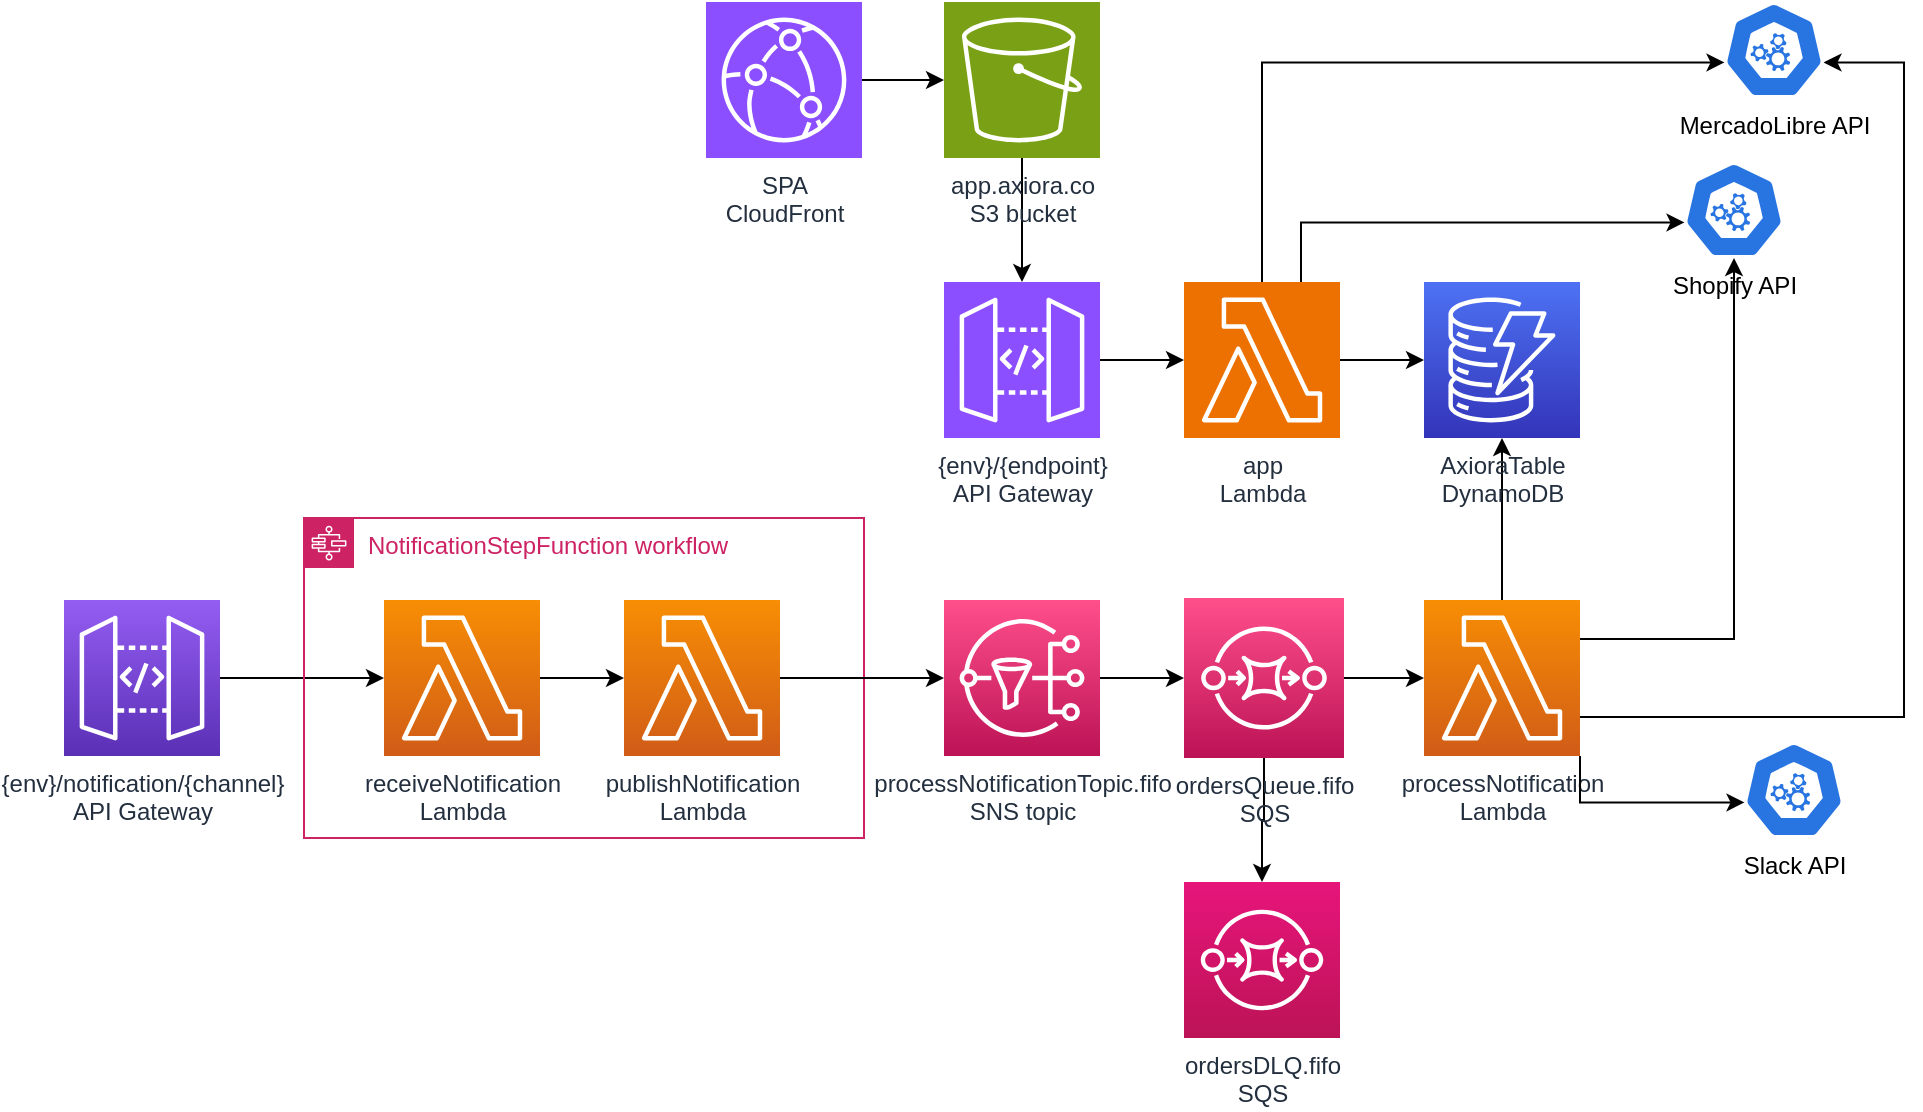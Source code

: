<mxfile version="26.1.0">
  <diagram id="Ht1M8jgEwFfnCIfOTk4-" name="Page-1">
    <mxGraphModel dx="1090" dy="869" grid="1" gridSize="10" guides="1" tooltips="1" connect="1" arrows="1" fold="1" page="1" pageScale="1" pageWidth="1169" pageHeight="827" math="0" shadow="0">
      <root>
        <mxCell id="0" />
        <mxCell id="1" parent="0" />
        <mxCell id="V4btA8cFToWMoUm8rxuT-4" style="edgeStyle=orthogonalEdgeStyle;rounded=0;orthogonalLoop=1;jettySize=auto;html=1;" parent="1" source="V4btA8cFToWMoUm8rxuT-1" edge="1">
          <mxGeometry relative="1" as="geometry">
            <mxPoint x="280" y="478" as="targetPoint" />
          </mxGeometry>
        </mxCell>
        <mxCell id="V4btA8cFToWMoUm8rxuT-1" value="{env}/notification/{channel}&lt;br&gt;API Gateway" style="sketch=0;points=[[0,0,0],[0.25,0,0],[0.5,0,0],[0.75,0,0],[1,0,0],[0,1,0],[0.25,1,0],[0.5,1,0],[0.75,1,0],[1,1,0],[0,0.25,0],[0,0.5,0],[0,0.75,0],[1,0.25,0],[1,0.5,0],[1,0.75,0]];outlineConnect=0;fontColor=#232F3E;gradientColor=#945DF2;gradientDirection=north;fillColor=#5A30B5;strokeColor=#ffffff;dashed=0;verticalLabelPosition=bottom;verticalAlign=top;align=center;html=1;fontSize=12;fontStyle=0;aspect=fixed;shape=mxgraph.aws4.resourceIcon;resIcon=mxgraph.aws4.api_gateway;" parent="1" vertex="1">
          <mxGeometry x="120" y="439" width="78" height="78" as="geometry" />
        </mxCell>
        <mxCell id="V4btA8cFToWMoUm8rxuT-8" value="" style="edgeStyle=orthogonalEdgeStyle;rounded=0;orthogonalLoop=1;jettySize=auto;html=1;" parent="1" source="V4btA8cFToWMoUm8rxuT-5" target="V4btA8cFToWMoUm8rxuT-7" edge="1">
          <mxGeometry relative="1" as="geometry" />
        </mxCell>
        <mxCell id="V4btA8cFToWMoUm8rxuT-5" value="processNotificationTopic.fifo&lt;br&gt;SNS topic" style="sketch=0;points=[[0,0,0],[0.25,0,0],[0.5,0,0],[0.75,0,0],[1,0,0],[0,1,0],[0.25,1,0],[0.5,1,0],[0.75,1,0],[1,1,0],[0,0.25,0],[0,0.5,0],[0,0.75,0],[1,0.25,0],[1,0.5,0],[1,0.75,0]];outlineConnect=0;fontColor=#232F3E;gradientColor=#FF4F8B;gradientDirection=north;fillColor=#BC1356;strokeColor=#ffffff;dashed=0;verticalLabelPosition=bottom;verticalAlign=top;align=center;html=1;fontSize=12;fontStyle=0;aspect=fixed;shape=mxgraph.aws4.resourceIcon;resIcon=mxgraph.aws4.sns;" parent="1" vertex="1">
          <mxGeometry x="560" y="439" width="78" height="78" as="geometry" />
        </mxCell>
        <mxCell id="V4btA8cFToWMoUm8rxuT-11" value="" style="edgeStyle=orthogonalEdgeStyle;rounded=0;orthogonalLoop=1;jettySize=auto;html=1;" parent="1" source="V4btA8cFToWMoUm8rxuT-7" target="V4btA8cFToWMoUm8rxuT-10" edge="1">
          <mxGeometry relative="1" as="geometry" />
        </mxCell>
        <mxCell id="0M3Tpb144JCgM8JZPTpl-11" value="" style="edgeStyle=orthogonalEdgeStyle;rounded=0;orthogonalLoop=1;jettySize=auto;html=1;" parent="1" source="V4btA8cFToWMoUm8rxuT-7" target="0M3Tpb144JCgM8JZPTpl-10" edge="1">
          <mxGeometry relative="1" as="geometry" />
        </mxCell>
        <mxCell id="V4btA8cFToWMoUm8rxuT-7" value="ordersQueue.fifo&lt;br&gt;SQS" style="sketch=0;points=[[0,0,0],[0.25,0,0],[0.5,0,0],[0.75,0,0],[1,0,0],[0,1,0],[0.25,1,0],[0.5,1,0],[0.75,1,0],[1,1,0],[0,0.25,0],[0,0.5,0],[0,0.75,0],[1,0.25,0],[1,0.5,0],[1,0.75,0]];outlineConnect=0;fontColor=#232F3E;gradientColor=#FF4F8B;gradientDirection=north;fillColor=#BC1356;strokeColor=#ffffff;dashed=0;verticalLabelPosition=bottom;verticalAlign=top;align=center;html=1;fontSize=12;fontStyle=0;aspect=fixed;shape=mxgraph.aws4.resourceIcon;resIcon=mxgraph.aws4.sqs;" parent="1" vertex="1">
          <mxGeometry x="680" y="438" width="80" height="80" as="geometry" />
        </mxCell>
        <mxCell id="V4btA8cFToWMoUm8rxuT-17" value="" style="edgeStyle=orthogonalEdgeStyle;rounded=0;orthogonalLoop=1;jettySize=auto;html=1;" parent="1" source="V4btA8cFToWMoUm8rxuT-10" target="V4btA8cFToWMoUm8rxuT-15" edge="1">
          <mxGeometry relative="1" as="geometry" />
        </mxCell>
        <mxCell id="0M3Tpb144JCgM8JZPTpl-27" value="" style="edgeStyle=orthogonalEdgeStyle;rounded=0;orthogonalLoop=1;jettySize=auto;html=1;entryX=0.995;entryY=0.63;entryDx=0;entryDy=0;entryPerimeter=0;exitX=1;exitY=0.75;exitDx=0;exitDy=0;exitPerimeter=0;" parent="1" source="V4btA8cFToWMoUm8rxuT-10" target="0M3Tpb144JCgM8JZPTpl-19" edge="1">
          <mxGeometry relative="1" as="geometry">
            <mxPoint x="980" y="470" as="sourcePoint" />
            <Array as="points">
              <mxPoint x="1040" y="498" />
              <mxPoint x="1040" y="170" />
            </Array>
          </mxGeometry>
        </mxCell>
        <mxCell id="V4btA8cFToWMoUm8rxuT-10" value="processNotification&lt;br&gt;Lambda" style="sketch=0;points=[[0,0,0],[0.25,0,0],[0.5,0,0],[0.75,0,0],[1,0,0],[0,1,0],[0.25,1,0],[0.5,1,0],[0.75,1,0],[1,1,0],[0,0.25,0],[0,0.5,0],[0,0.75,0],[1,0.25,0],[1,0.5,0],[1,0.75,0]];outlineConnect=0;fontColor=#232F3E;gradientColor=#F78E04;gradientDirection=north;fillColor=#D05C17;strokeColor=#ffffff;dashed=0;verticalLabelPosition=bottom;verticalAlign=top;align=center;html=1;fontSize=12;fontStyle=0;aspect=fixed;shape=mxgraph.aws4.resourceIcon;resIcon=mxgraph.aws4.lambda;" parent="1" vertex="1">
          <mxGeometry x="800" y="439" width="78" height="78" as="geometry" />
        </mxCell>
        <mxCell id="V4btA8cFToWMoUm8rxuT-15" value="AxioraTable&lt;br&gt;DynamoDB&lt;br&gt;" style="sketch=0;points=[[0,0,0],[0.25,0,0],[0.5,0,0],[0.75,0,0],[1,0,0],[0,1,0],[0.25,1,0],[0.5,1,0],[0.75,1,0],[1,1,0],[0,0.25,0],[0,0.5,0],[0,0.75,0],[1,0.25,0],[1,0.5,0],[1,0.75,0]];outlineConnect=0;fontColor=#232F3E;gradientColor=#4D72F3;gradientDirection=north;fillColor=#3334B9;strokeColor=#ffffff;dashed=0;verticalLabelPosition=bottom;verticalAlign=top;align=center;html=1;fontSize=12;fontStyle=0;aspect=fixed;shape=mxgraph.aws4.resourceIcon;resIcon=mxgraph.aws4.dynamodb;" parent="1" vertex="1">
          <mxGeometry x="800" y="280" width="78" height="78" as="geometry" />
        </mxCell>
        <mxCell id="0M3Tpb144JCgM8JZPTpl-1" value="NotificationStepFunction&amp;nbsp;workflow" style="points=[[0,0],[0.25,0],[0.5,0],[0.75,0],[1,0],[1,0.25],[1,0.5],[1,0.75],[1,1],[0.75,1],[0.5,1],[0.25,1],[0,1],[0,0.75],[0,0.5],[0,0.25]];outlineConnect=0;gradientColor=none;html=1;whiteSpace=wrap;fontSize=12;fontStyle=0;container=1;pointerEvents=0;collapsible=0;recursiveResize=0;shape=mxgraph.aws4.group;grIcon=mxgraph.aws4.group_aws_step_functions_workflow;strokeColor=#CD2264;fillColor=none;verticalAlign=top;align=left;spacingLeft=30;fontColor=#CD2264;dashed=0;" parent="1" vertex="1">
          <mxGeometry x="240" y="398" width="280" height="160" as="geometry" />
        </mxCell>
        <mxCell id="0M3Tpb144JCgM8JZPTpl-7" value="" style="edgeStyle=orthogonalEdgeStyle;rounded=0;orthogonalLoop=1;jettySize=auto;html=1;" parent="0M3Tpb144JCgM8JZPTpl-1" source="0M3Tpb144JCgM8JZPTpl-2" target="0M3Tpb144JCgM8JZPTpl-4" edge="1">
          <mxGeometry relative="1" as="geometry" />
        </mxCell>
        <mxCell id="0M3Tpb144JCgM8JZPTpl-2" value="receiveNotification&lt;br&gt;Lambda" style="sketch=0;points=[[0,0,0],[0.25,0,0],[0.5,0,0],[0.75,0,0],[1,0,0],[0,1,0],[0.25,1,0],[0.5,1,0],[0.75,1,0],[1,1,0],[0,0.25,0],[0,0.5,0],[0,0.75,0],[1,0.25,0],[1,0.5,0],[1,0.75,0]];outlineConnect=0;fontColor=#232F3E;gradientColor=#F78E04;gradientDirection=north;fillColor=#D05C17;strokeColor=#ffffff;dashed=0;verticalLabelPosition=bottom;verticalAlign=top;align=center;html=1;fontSize=12;fontStyle=0;aspect=fixed;shape=mxgraph.aws4.resourceIcon;resIcon=mxgraph.aws4.lambda;" parent="0M3Tpb144JCgM8JZPTpl-1" vertex="1">
          <mxGeometry x="40" y="41" width="78" height="78" as="geometry" />
        </mxCell>
        <mxCell id="0M3Tpb144JCgM8JZPTpl-4" value="publishNotification&lt;br&gt;Lambda" style="sketch=0;points=[[0,0,0],[0.25,0,0],[0.5,0,0],[0.75,0,0],[1,0,0],[0,1,0],[0.25,1,0],[0.5,1,0],[0.75,1,0],[1,1,0],[0,0.25,0],[0,0.5,0],[0,0.75,0],[1,0.25,0],[1,0.5,0],[1,0.75,0]];outlineConnect=0;fontColor=#232F3E;gradientColor=#F78E04;gradientDirection=north;fillColor=#D05C17;strokeColor=#ffffff;dashed=0;verticalLabelPosition=bottom;verticalAlign=top;align=center;html=1;fontSize=12;fontStyle=0;aspect=fixed;shape=mxgraph.aws4.resourceIcon;resIcon=mxgraph.aws4.lambda;" parent="0M3Tpb144JCgM8JZPTpl-1" vertex="1">
          <mxGeometry x="160" y="41" width="78" height="78" as="geometry" />
        </mxCell>
        <mxCell id="0M3Tpb144JCgM8JZPTpl-9" value="" style="edgeStyle=orthogonalEdgeStyle;rounded=0;orthogonalLoop=1;jettySize=auto;html=1;" parent="1" source="0M3Tpb144JCgM8JZPTpl-4" target="V4btA8cFToWMoUm8rxuT-5" edge="1">
          <mxGeometry relative="1" as="geometry" />
        </mxCell>
        <mxCell id="0M3Tpb144JCgM8JZPTpl-10" value="ordersDLQ.fifo&lt;br&gt;SQS" style="sketch=0;points=[[0,0,0],[0.25,0,0],[0.5,0,0],[0.75,0,0],[1,0,0],[0,1,0],[0.25,1,0],[0.5,1,0],[0.75,1,0],[1,1,0],[0,0.25,0],[0,0.5,0],[0,0.75,0],[1,0.25,0],[1,0.5,0],[1,0.75,0]];outlineConnect=0;fontColor=#232F3E;fillColor=#BC1356;strokeColor=#ffffff;dashed=0;verticalLabelPosition=bottom;verticalAlign=top;align=center;html=1;fontSize=12;fontStyle=0;aspect=fixed;shape=mxgraph.aws4.resourceIcon;resIcon=mxgraph.aws4.sqs;gradientColor=#E7157B;gradientDirection=north;" parent="1" vertex="1">
          <mxGeometry x="680" y="580" width="78" height="78" as="geometry" />
        </mxCell>
        <mxCell id="0M3Tpb144JCgM8JZPTpl-19" value="MercadoLibre API" style="aspect=fixed;sketch=0;html=1;dashed=0;whitespace=wrap;verticalLabelPosition=bottom;verticalAlign=top;fillColor=#2875E2;strokeColor=#ffffff;points=[[0.005,0.63,0],[0.1,0.2,0],[0.9,0.2,0],[0.5,0,0],[0.995,0.63,0],[0.72,0.99,0],[0.5,1,0],[0.28,0.99,0]];shape=mxgraph.kubernetes.icon2;prIcon=api" parent="1" vertex="1">
          <mxGeometry x="950" y="140" width="50" height="48" as="geometry" />
        </mxCell>
        <mxCell id="0M3Tpb144JCgM8JZPTpl-20" value="Shopify API" style="aspect=fixed;sketch=0;html=1;dashed=0;whitespace=wrap;verticalLabelPosition=bottom;verticalAlign=top;fillColor=#2875E2;strokeColor=#ffffff;points=[[0.005,0.63,0],[0.1,0.2,0],[0.9,0.2,0],[0.5,0,0],[0.995,0.63,0],[0.72,0.99,0],[0.5,1,0],[0.28,0.99,0]];shape=mxgraph.kubernetes.icon2;prIcon=api" parent="1" vertex="1">
          <mxGeometry x="930" y="220" width="50" height="48" as="geometry" />
        </mxCell>
        <mxCell id="0M3Tpb144JCgM8JZPTpl-24" value="Slack API" style="aspect=fixed;sketch=0;html=1;dashed=0;whitespace=wrap;verticalLabelPosition=bottom;verticalAlign=top;fillColor=#2875E2;strokeColor=#ffffff;points=[[0.005,0.63,0],[0.1,0.2,0],[0.9,0.2,0],[0.5,0,0],[0.995,0.63,0],[0.72,0.99,0],[0.5,1,0],[0.28,0.99,0]];shape=mxgraph.kubernetes.icon2;prIcon=api" parent="1" vertex="1">
          <mxGeometry x="960" y="510" width="50" height="48" as="geometry" />
        </mxCell>
        <mxCell id="0M3Tpb144JCgM8JZPTpl-36" value="" style="edgeStyle=orthogonalEdgeStyle;rounded=0;orthogonalLoop=1;jettySize=auto;html=1;" parent="1" edge="1">
          <mxGeometry relative="1" as="geometry">
            <mxPoint x="680" y="318.0" as="targetPoint" />
          </mxGeometry>
        </mxCell>
        <mxCell id="0M3Tpb144JCgM8JZPTpl-34" value="" style="edgeStyle=orthogonalEdgeStyle;rounded=0;orthogonalLoop=1;jettySize=auto;html=1;" parent="1" edge="1">
          <mxGeometry relative="1" as="geometry">
            <mxPoint x="599" y="280" as="targetPoint" />
          </mxGeometry>
        </mxCell>
        <mxCell id="0M3Tpb144JCgM8JZPTpl-39" value="" style="edgeStyle=orthogonalEdgeStyle;rounded=0;orthogonalLoop=1;jettySize=auto;html=1;" parent="1" edge="1">
          <mxGeometry relative="1" as="geometry">
            <mxPoint x="560" y="179.0" as="targetPoint" />
          </mxGeometry>
        </mxCell>
        <mxCell id="0M3Tpb144JCgM8JZPTpl-43" style="edgeStyle=orthogonalEdgeStyle;rounded=0;orthogonalLoop=1;jettySize=auto;html=1;exitX=1;exitY=0.25;exitDx=0;exitDy=0;exitPerimeter=0;entryX=0.5;entryY=1;entryDx=0;entryDy=0;entryPerimeter=0;" parent="1" source="V4btA8cFToWMoUm8rxuT-10" target="0M3Tpb144JCgM8JZPTpl-20" edge="1">
          <mxGeometry relative="1" as="geometry" />
        </mxCell>
        <mxCell id="0M3Tpb144JCgM8JZPTpl-44" style="edgeStyle=orthogonalEdgeStyle;rounded=0;orthogonalLoop=1;jettySize=auto;html=1;exitX=1;exitY=1;exitDx=0;exitDy=0;exitPerimeter=0;entryX=0.005;entryY=0.63;entryDx=0;entryDy=0;entryPerimeter=0;" parent="1" source="V4btA8cFToWMoUm8rxuT-10" target="0M3Tpb144JCgM8JZPTpl-24" edge="1">
          <mxGeometry relative="1" as="geometry">
            <Array as="points">
              <mxPoint x="878" y="540" />
            </Array>
          </mxGeometry>
        </mxCell>
        <mxCell id="iTGe1LoehAC88isJKnTb-11" value="" style="edgeStyle=orthogonalEdgeStyle;rounded=0;orthogonalLoop=1;jettySize=auto;html=1;" edge="1" parent="1" source="iTGe1LoehAC88isJKnTb-9" target="iTGe1LoehAC88isJKnTb-10">
          <mxGeometry relative="1" as="geometry" />
        </mxCell>
        <mxCell id="iTGe1LoehAC88isJKnTb-9" value="SPA&lt;div&gt;CloudFront&lt;/div&gt;" style="sketch=0;points=[[0,0,0],[0.25,0,0],[0.5,0,0],[0.75,0,0],[1,0,0],[0,1,0],[0.25,1,0],[0.5,1,0],[0.75,1,0],[1,1,0],[0,0.25,0],[0,0.5,0],[0,0.75,0],[1,0.25,0],[1,0.5,0],[1,0.75,0]];outlineConnect=0;fontColor=#232F3E;fillColor=#8C4FFF;strokeColor=#ffffff;dashed=0;verticalLabelPosition=bottom;verticalAlign=top;align=center;html=1;fontSize=12;fontStyle=0;aspect=fixed;shape=mxgraph.aws4.resourceIcon;resIcon=mxgraph.aws4.cloudfront;" vertex="1" parent="1">
          <mxGeometry x="441" y="140" width="78" height="78" as="geometry" />
        </mxCell>
        <mxCell id="iTGe1LoehAC88isJKnTb-23" value="" style="edgeStyle=orthogonalEdgeStyle;rounded=0;orthogonalLoop=1;jettySize=auto;html=1;" edge="1" parent="1" source="iTGe1LoehAC88isJKnTb-10" target="iTGe1LoehAC88isJKnTb-19">
          <mxGeometry relative="1" as="geometry" />
        </mxCell>
        <mxCell id="iTGe1LoehAC88isJKnTb-10" value="app.axiora.co&lt;div&gt;S3 bucket&lt;/div&gt;" style="sketch=0;points=[[0,0,0],[0.25,0,0],[0.5,0,0],[0.75,0,0],[1,0,0],[0,1,0],[0.25,1,0],[0.5,1,0],[0.75,1,0],[1,1,0],[0,0.25,0],[0,0.5,0],[0,0.75,0],[1,0.25,0],[1,0.5,0],[1,0.75,0]];outlineConnect=0;fontColor=#232F3E;fillColor=#7AA116;strokeColor=#ffffff;dashed=0;verticalLabelPosition=bottom;verticalAlign=top;align=center;html=1;fontSize=12;fontStyle=0;aspect=fixed;shape=mxgraph.aws4.resourceIcon;resIcon=mxgraph.aws4.s3;" vertex="1" parent="1">
          <mxGeometry x="560" y="140" width="78" height="78" as="geometry" />
        </mxCell>
        <mxCell id="iTGe1LoehAC88isJKnTb-19" value="{env}/{endpoint}&lt;div&gt;API Gateway&lt;/div&gt;" style="sketch=0;points=[[0,0,0],[0.25,0,0],[0.5,0,0],[0.75,0,0],[1,0,0],[0,1,0],[0.25,1,0],[0.5,1,0],[0.75,1,0],[1,1,0],[0,0.25,0],[0,0.5,0],[0,0.75,0],[1,0.25,0],[1,0.5,0],[1,0.75,0]];outlineConnect=0;fontColor=#232F3E;fillColor=#8C4FFF;strokeColor=#ffffff;dashed=0;verticalLabelPosition=bottom;verticalAlign=top;align=center;html=1;fontSize=12;fontStyle=0;aspect=fixed;shape=mxgraph.aws4.resourceIcon;resIcon=mxgraph.aws4.api_gateway;" vertex="1" parent="1">
          <mxGeometry x="560" y="280" width="78" height="78" as="geometry" />
        </mxCell>
        <mxCell id="iTGe1LoehAC88isJKnTb-20" value="app&lt;div&gt;Lambda&lt;/div&gt;" style="sketch=0;points=[[0,0,0],[0.25,0,0],[0.5,0,0],[0.75,0,0],[1,0,0],[0,1,0],[0.25,1,0],[0.5,1,0],[0.75,1,0],[1,1,0],[0,0.25,0],[0,0.5,0],[0,0.75,0],[1,0.25,0],[1,0.5,0],[1,0.75,0]];outlineConnect=0;fontColor=#232F3E;fillColor=#ED7100;strokeColor=#ffffff;dashed=0;verticalLabelPosition=bottom;verticalAlign=top;align=center;html=1;fontSize=12;fontStyle=0;aspect=fixed;shape=mxgraph.aws4.resourceIcon;resIcon=mxgraph.aws4.lambda;" vertex="1" parent="1">
          <mxGeometry x="680" y="280" width="78" height="78" as="geometry" />
        </mxCell>
        <mxCell id="iTGe1LoehAC88isJKnTb-21" style="edgeStyle=orthogonalEdgeStyle;rounded=0;orthogonalLoop=1;jettySize=auto;html=1;exitX=1;exitY=0.5;exitDx=0;exitDy=0;exitPerimeter=0;entryX=0;entryY=0.5;entryDx=0;entryDy=0;entryPerimeter=0;" edge="1" parent="1" source="iTGe1LoehAC88isJKnTb-19" target="iTGe1LoehAC88isJKnTb-20">
          <mxGeometry relative="1" as="geometry" />
        </mxCell>
        <mxCell id="iTGe1LoehAC88isJKnTb-22" style="edgeStyle=orthogonalEdgeStyle;rounded=0;orthogonalLoop=1;jettySize=auto;html=1;exitX=1;exitY=0.5;exitDx=0;exitDy=0;exitPerimeter=0;entryX=0;entryY=0.5;entryDx=0;entryDy=0;entryPerimeter=0;" edge="1" parent="1" source="iTGe1LoehAC88isJKnTb-20" target="V4btA8cFToWMoUm8rxuT-15">
          <mxGeometry relative="1" as="geometry" />
        </mxCell>
        <mxCell id="iTGe1LoehAC88isJKnTb-24" style="edgeStyle=orthogonalEdgeStyle;rounded=0;orthogonalLoop=1;jettySize=auto;html=1;exitX=0.75;exitY=0;exitDx=0;exitDy=0;exitPerimeter=0;entryX=0.005;entryY=0.63;entryDx=0;entryDy=0;entryPerimeter=0;" edge="1" parent="1" source="iTGe1LoehAC88isJKnTb-20" target="0M3Tpb144JCgM8JZPTpl-20">
          <mxGeometry relative="1" as="geometry" />
        </mxCell>
        <mxCell id="iTGe1LoehAC88isJKnTb-25" style="edgeStyle=orthogonalEdgeStyle;rounded=0;orthogonalLoop=1;jettySize=auto;html=1;exitX=0.5;exitY=0;exitDx=0;exitDy=0;exitPerimeter=0;entryX=0.005;entryY=0.63;entryDx=0;entryDy=0;entryPerimeter=0;" edge="1" parent="1" source="iTGe1LoehAC88isJKnTb-20" target="0M3Tpb144JCgM8JZPTpl-19">
          <mxGeometry relative="1" as="geometry" />
        </mxCell>
      </root>
    </mxGraphModel>
  </diagram>
</mxfile>

